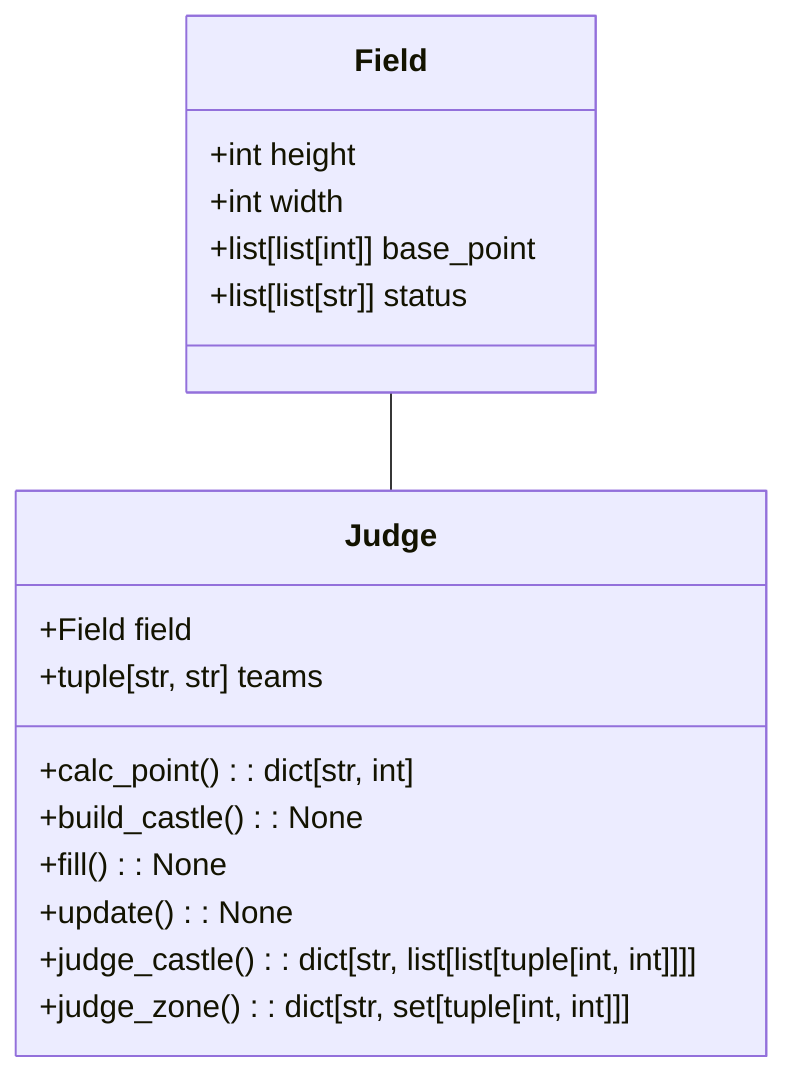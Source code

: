 classDiagram
    Field -- Judge
    class Field {
        +int height
        +int width
        +list[list[int]] base_point
        +list[list[str]] status
    }
    class Judge {
        +Field field
        +tuple[str, str] teams
        +calc_point(): dict[str, int]
        +build_castle(): None
        +fill(): None
        +update(): None
        +judge_castle(): dict[str, list[list[tuple[int, int]]]]
        +judge_zone(): dict[str, set[tuple[int, int]]]
    }